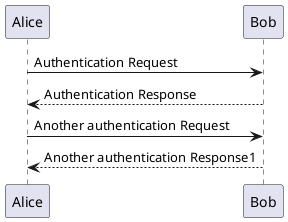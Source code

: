 @startuml
Alice -> Bob: Authentication Request
Bob --> Alice: Authentication Response

Alice -> Bob: Another authentication Request
Alice <-- Bob: Another authentication Response1
@enduml
